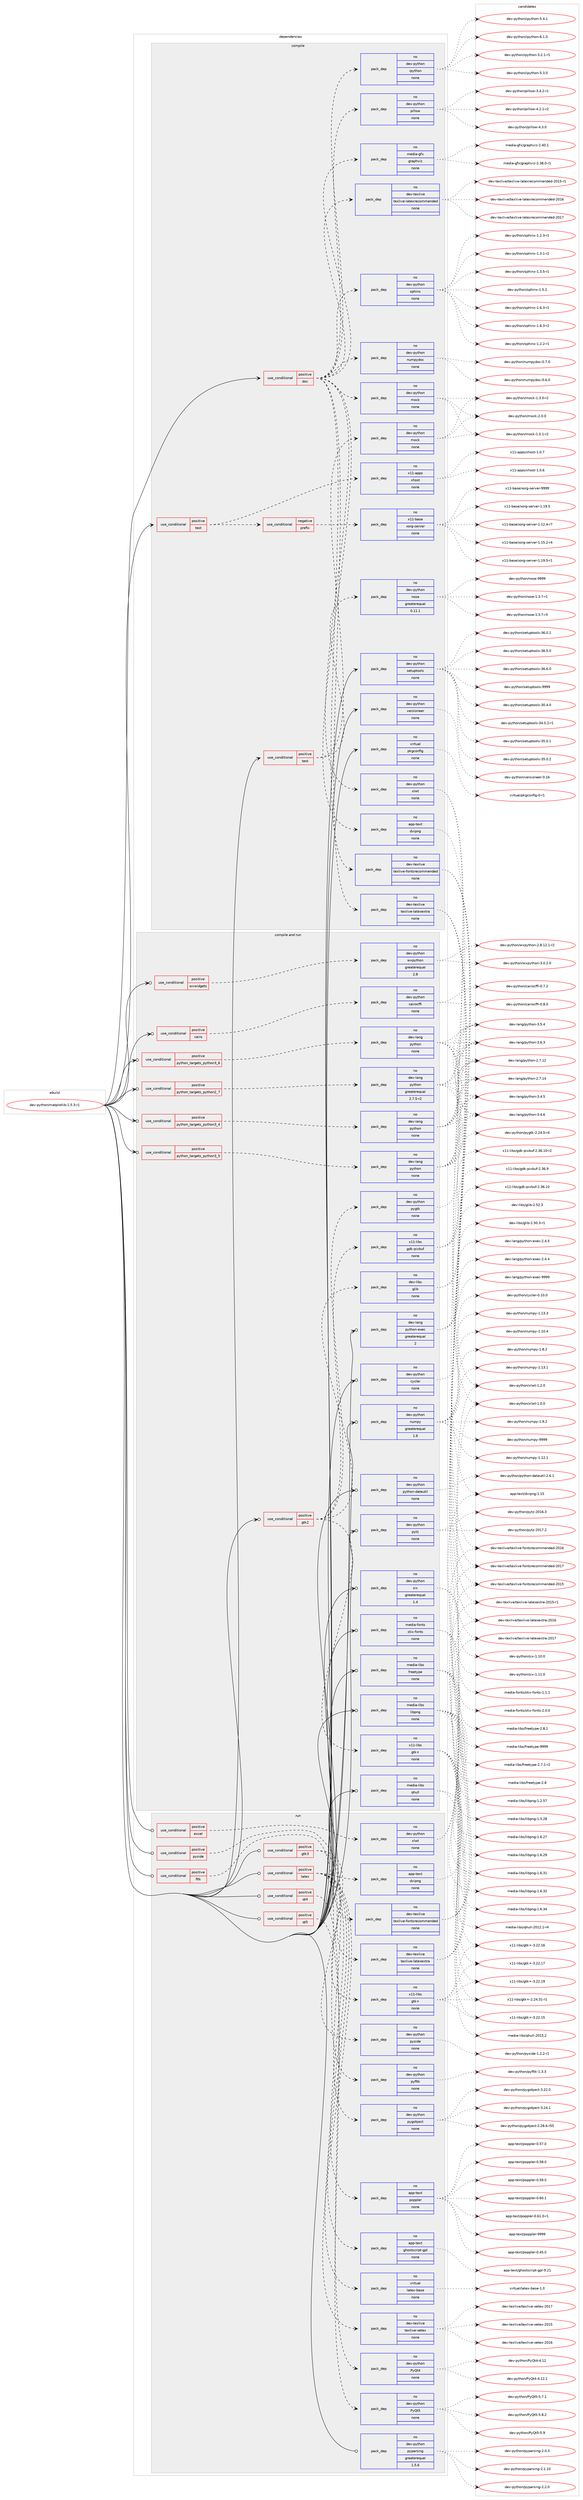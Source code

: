 digraph prolog {

# *************
# Graph options
# *************

newrank=true;
concentrate=true;
compound=true;
graph [rankdir=LR,fontname=Helvetica,fontsize=10,ranksep=1.5];#, ranksep=2.5, nodesep=0.2];
edge  [arrowhead=vee];
node  [fontname=Helvetica,fontsize=10];

# **********
# The ebuild
# **********

subgraph cluster_leftcol {
color=gray;
rank=same;
label=<<i>ebuild</i>>;
id [label="dev-python/matplotlib-1.5.3-r1", color=red, width=4, href="../dev-python/matplotlib-1.5.3-r1.svg"];
}

# ****************
# The dependencies
# ****************

subgraph cluster_midcol {
color=gray;
label=<<i>dependencies</i>>;
subgraph cluster_compile {
fillcolor="#eeeeee";
style=filled;
label=<<i>compile</i>>;
subgraph cond35289 {
dependency165494 [label=<<TABLE BORDER="0" CELLBORDER="1" CELLSPACING="0" CELLPADDING="4"><TR><TD ROWSPAN="3" CELLPADDING="10">use_conditional</TD></TR><TR><TD>positive</TD></TR><TR><TD>doc</TD></TR></TABLE>>, shape=none, color=red];
subgraph pack126351 {
dependency165495 [label=<<TABLE BORDER="0" CELLBORDER="1" CELLSPACING="0" CELLPADDING="4" WIDTH="220"><TR><TD ROWSPAN="6" CELLPADDING="30">pack_dep</TD></TR><TR><TD WIDTH="110">no</TD></TR><TR><TD>app-text</TD></TR><TR><TD>dvipng</TD></TR><TR><TD>none</TD></TR><TR><TD></TD></TR></TABLE>>, shape=none, color=blue];
}
dependency165494:e -> dependency165495:w [weight=20,style="dashed",arrowhead="vee"];
subgraph pack126352 {
dependency165496 [label=<<TABLE BORDER="0" CELLBORDER="1" CELLSPACING="0" CELLPADDING="4" WIDTH="220"><TR><TD ROWSPAN="6" CELLPADDING="30">pack_dep</TD></TR><TR><TD WIDTH="110">no</TD></TR><TR><TD>dev-python</TD></TR><TR><TD>pillow</TD></TR><TR><TD>none</TD></TR><TR><TD></TD></TR></TABLE>>, shape=none, color=blue];
}
dependency165494:e -> dependency165496:w [weight=20,style="dashed",arrowhead="vee"];
subgraph pack126353 {
dependency165497 [label=<<TABLE BORDER="0" CELLBORDER="1" CELLSPACING="0" CELLPADDING="4" WIDTH="220"><TR><TD ROWSPAN="6" CELLPADDING="30">pack_dep</TD></TR><TR><TD WIDTH="110">no</TD></TR><TR><TD>dev-python</TD></TR><TR><TD>ipython</TD></TR><TR><TD>none</TD></TR><TR><TD></TD></TR></TABLE>>, shape=none, color=blue];
}
dependency165494:e -> dependency165497:w [weight=20,style="dashed",arrowhead="vee"];
subgraph pack126354 {
dependency165498 [label=<<TABLE BORDER="0" CELLBORDER="1" CELLSPACING="0" CELLPADDING="4" WIDTH="220"><TR><TD ROWSPAN="6" CELLPADDING="30">pack_dep</TD></TR><TR><TD WIDTH="110">no</TD></TR><TR><TD>dev-python</TD></TR><TR><TD>mock</TD></TR><TR><TD>none</TD></TR><TR><TD></TD></TR></TABLE>>, shape=none, color=blue];
}
dependency165494:e -> dependency165498:w [weight=20,style="dashed",arrowhead="vee"];
subgraph pack126355 {
dependency165499 [label=<<TABLE BORDER="0" CELLBORDER="1" CELLSPACING="0" CELLPADDING="4" WIDTH="220"><TR><TD ROWSPAN="6" CELLPADDING="30">pack_dep</TD></TR><TR><TD WIDTH="110">no</TD></TR><TR><TD>dev-python</TD></TR><TR><TD>numpydoc</TD></TR><TR><TD>none</TD></TR><TR><TD></TD></TR></TABLE>>, shape=none, color=blue];
}
dependency165494:e -> dependency165499:w [weight=20,style="dashed",arrowhead="vee"];
subgraph pack126356 {
dependency165500 [label=<<TABLE BORDER="0" CELLBORDER="1" CELLSPACING="0" CELLPADDING="4" WIDTH="220"><TR><TD ROWSPAN="6" CELLPADDING="30">pack_dep</TD></TR><TR><TD WIDTH="110">no</TD></TR><TR><TD>dev-python</TD></TR><TR><TD>sphinx</TD></TR><TR><TD>none</TD></TR><TR><TD></TD></TR></TABLE>>, shape=none, color=blue];
}
dependency165494:e -> dependency165500:w [weight=20,style="dashed",arrowhead="vee"];
subgraph pack126357 {
dependency165501 [label=<<TABLE BORDER="0" CELLBORDER="1" CELLSPACING="0" CELLPADDING="4" WIDTH="220"><TR><TD ROWSPAN="6" CELLPADDING="30">pack_dep</TD></TR><TR><TD WIDTH="110">no</TD></TR><TR><TD>dev-python</TD></TR><TR><TD>xlwt</TD></TR><TR><TD>none</TD></TR><TR><TD></TD></TR></TABLE>>, shape=none, color=blue];
}
dependency165494:e -> dependency165501:w [weight=20,style="dashed",arrowhead="vee"];
subgraph pack126358 {
dependency165502 [label=<<TABLE BORDER="0" CELLBORDER="1" CELLSPACING="0" CELLPADDING="4" WIDTH="220"><TR><TD ROWSPAN="6" CELLPADDING="30">pack_dep</TD></TR><TR><TD WIDTH="110">no</TD></TR><TR><TD>dev-texlive</TD></TR><TR><TD>texlive-latexextra</TD></TR><TR><TD>none</TD></TR><TR><TD></TD></TR></TABLE>>, shape=none, color=blue];
}
dependency165494:e -> dependency165502:w [weight=20,style="dashed",arrowhead="vee"];
subgraph pack126359 {
dependency165503 [label=<<TABLE BORDER="0" CELLBORDER="1" CELLSPACING="0" CELLPADDING="4" WIDTH="220"><TR><TD ROWSPAN="6" CELLPADDING="30">pack_dep</TD></TR><TR><TD WIDTH="110">no</TD></TR><TR><TD>dev-texlive</TD></TR><TR><TD>texlive-fontsrecommended</TD></TR><TR><TD>none</TD></TR><TR><TD></TD></TR></TABLE>>, shape=none, color=blue];
}
dependency165494:e -> dependency165503:w [weight=20,style="dashed",arrowhead="vee"];
subgraph pack126360 {
dependency165504 [label=<<TABLE BORDER="0" CELLBORDER="1" CELLSPACING="0" CELLPADDING="4" WIDTH="220"><TR><TD ROWSPAN="6" CELLPADDING="30">pack_dep</TD></TR><TR><TD WIDTH="110">no</TD></TR><TR><TD>dev-texlive</TD></TR><TR><TD>texlive-latexrecommended</TD></TR><TR><TD>none</TD></TR><TR><TD></TD></TR></TABLE>>, shape=none, color=blue];
}
dependency165494:e -> dependency165504:w [weight=20,style="dashed",arrowhead="vee"];
subgraph pack126361 {
dependency165505 [label=<<TABLE BORDER="0" CELLBORDER="1" CELLSPACING="0" CELLPADDING="4" WIDTH="220"><TR><TD ROWSPAN="6" CELLPADDING="30">pack_dep</TD></TR><TR><TD WIDTH="110">no</TD></TR><TR><TD>media-gfx</TD></TR><TR><TD>graphviz</TD></TR><TR><TD>none</TD></TR><TR><TD></TD></TR></TABLE>>, shape=none, color=blue];
}
dependency165494:e -> dependency165505:w [weight=20,style="dashed",arrowhead="vee"];
}
id:e -> dependency165494:w [weight=20,style="solid",arrowhead="vee"];
subgraph cond35290 {
dependency165506 [label=<<TABLE BORDER="0" CELLBORDER="1" CELLSPACING="0" CELLPADDING="4"><TR><TD ROWSPAN="3" CELLPADDING="10">use_conditional</TD></TR><TR><TD>positive</TD></TR><TR><TD>test</TD></TR></TABLE>>, shape=none, color=red];
subgraph cond35291 {
dependency165507 [label=<<TABLE BORDER="0" CELLBORDER="1" CELLSPACING="0" CELLPADDING="4"><TR><TD ROWSPAN="3" CELLPADDING="10">use_conditional</TD></TR><TR><TD>negative</TD></TR><TR><TD>prefix</TD></TR></TABLE>>, shape=none, color=red];
subgraph pack126362 {
dependency165508 [label=<<TABLE BORDER="0" CELLBORDER="1" CELLSPACING="0" CELLPADDING="4" WIDTH="220"><TR><TD ROWSPAN="6" CELLPADDING="30">pack_dep</TD></TR><TR><TD WIDTH="110">no</TD></TR><TR><TD>x11-base</TD></TR><TR><TD>xorg-server</TD></TR><TR><TD>none</TD></TR><TR><TD></TD></TR></TABLE>>, shape=none, color=blue];
}
dependency165507:e -> dependency165508:w [weight=20,style="dashed",arrowhead="vee"];
}
dependency165506:e -> dependency165507:w [weight=20,style="dashed",arrowhead="vee"];
subgraph pack126363 {
dependency165509 [label=<<TABLE BORDER="0" CELLBORDER="1" CELLSPACING="0" CELLPADDING="4" WIDTH="220"><TR><TD ROWSPAN="6" CELLPADDING="30">pack_dep</TD></TR><TR><TD WIDTH="110">no</TD></TR><TR><TD>x11-apps</TD></TR><TR><TD>xhost</TD></TR><TR><TD>none</TD></TR><TR><TD></TD></TR></TABLE>>, shape=none, color=blue];
}
dependency165506:e -> dependency165509:w [weight=20,style="dashed",arrowhead="vee"];
}
id:e -> dependency165506:w [weight=20,style="solid",arrowhead="vee"];
subgraph cond35292 {
dependency165510 [label=<<TABLE BORDER="0" CELLBORDER="1" CELLSPACING="0" CELLPADDING="4"><TR><TD ROWSPAN="3" CELLPADDING="10">use_conditional</TD></TR><TR><TD>positive</TD></TR><TR><TD>test</TD></TR></TABLE>>, shape=none, color=red];
subgraph pack126364 {
dependency165511 [label=<<TABLE BORDER="0" CELLBORDER="1" CELLSPACING="0" CELLPADDING="4" WIDTH="220"><TR><TD ROWSPAN="6" CELLPADDING="30">pack_dep</TD></TR><TR><TD WIDTH="110">no</TD></TR><TR><TD>dev-python</TD></TR><TR><TD>mock</TD></TR><TR><TD>none</TD></TR><TR><TD></TD></TR></TABLE>>, shape=none, color=blue];
}
dependency165510:e -> dependency165511:w [weight=20,style="dashed",arrowhead="vee"];
subgraph pack126365 {
dependency165512 [label=<<TABLE BORDER="0" CELLBORDER="1" CELLSPACING="0" CELLPADDING="4" WIDTH="220"><TR><TD ROWSPAN="6" CELLPADDING="30">pack_dep</TD></TR><TR><TD WIDTH="110">no</TD></TR><TR><TD>dev-python</TD></TR><TR><TD>nose</TD></TR><TR><TD>greaterequal</TD></TR><TR><TD>0.11.1</TD></TR></TABLE>>, shape=none, color=blue];
}
dependency165510:e -> dependency165512:w [weight=20,style="dashed",arrowhead="vee"];
}
id:e -> dependency165510:w [weight=20,style="solid",arrowhead="vee"];
subgraph pack126366 {
dependency165513 [label=<<TABLE BORDER="0" CELLBORDER="1" CELLSPACING="0" CELLPADDING="4" WIDTH="220"><TR><TD ROWSPAN="6" CELLPADDING="30">pack_dep</TD></TR><TR><TD WIDTH="110">no</TD></TR><TR><TD>dev-python</TD></TR><TR><TD>setuptools</TD></TR><TR><TD>none</TD></TR><TR><TD></TD></TR></TABLE>>, shape=none, color=blue];
}
id:e -> dependency165513:w [weight=20,style="solid",arrowhead="vee"];
subgraph pack126367 {
dependency165514 [label=<<TABLE BORDER="0" CELLBORDER="1" CELLSPACING="0" CELLPADDING="4" WIDTH="220"><TR><TD ROWSPAN="6" CELLPADDING="30">pack_dep</TD></TR><TR><TD WIDTH="110">no</TD></TR><TR><TD>dev-python</TD></TR><TR><TD>versioneer</TD></TR><TR><TD>none</TD></TR><TR><TD></TD></TR></TABLE>>, shape=none, color=blue];
}
id:e -> dependency165514:w [weight=20,style="solid",arrowhead="vee"];
subgraph pack126368 {
dependency165515 [label=<<TABLE BORDER="0" CELLBORDER="1" CELLSPACING="0" CELLPADDING="4" WIDTH="220"><TR><TD ROWSPAN="6" CELLPADDING="30">pack_dep</TD></TR><TR><TD WIDTH="110">no</TD></TR><TR><TD>virtual</TD></TR><TR><TD>pkgconfig</TD></TR><TR><TD>none</TD></TR><TR><TD></TD></TR></TABLE>>, shape=none, color=blue];
}
id:e -> dependency165515:w [weight=20,style="solid",arrowhead="vee"];
}
subgraph cluster_compileandrun {
fillcolor="#eeeeee";
style=filled;
label=<<i>compile and run</i>>;
subgraph cond35293 {
dependency165516 [label=<<TABLE BORDER="0" CELLBORDER="1" CELLSPACING="0" CELLPADDING="4"><TR><TD ROWSPAN="3" CELLPADDING="10">use_conditional</TD></TR><TR><TD>positive</TD></TR><TR><TD>cairo</TD></TR></TABLE>>, shape=none, color=red];
subgraph pack126369 {
dependency165517 [label=<<TABLE BORDER="0" CELLBORDER="1" CELLSPACING="0" CELLPADDING="4" WIDTH="220"><TR><TD ROWSPAN="6" CELLPADDING="30">pack_dep</TD></TR><TR><TD WIDTH="110">no</TD></TR><TR><TD>dev-python</TD></TR><TR><TD>cairocffi</TD></TR><TR><TD>none</TD></TR><TR><TD></TD></TR></TABLE>>, shape=none, color=blue];
}
dependency165516:e -> dependency165517:w [weight=20,style="dashed",arrowhead="vee"];
}
id:e -> dependency165516:w [weight=20,style="solid",arrowhead="odotvee"];
subgraph cond35294 {
dependency165518 [label=<<TABLE BORDER="0" CELLBORDER="1" CELLSPACING="0" CELLPADDING="4"><TR><TD ROWSPAN="3" CELLPADDING="10">use_conditional</TD></TR><TR><TD>positive</TD></TR><TR><TD>gtk2</TD></TR></TABLE>>, shape=none, color=red];
subgraph pack126370 {
dependency165519 [label=<<TABLE BORDER="0" CELLBORDER="1" CELLSPACING="0" CELLPADDING="4" WIDTH="220"><TR><TD ROWSPAN="6" CELLPADDING="30">pack_dep</TD></TR><TR><TD WIDTH="110">no</TD></TR><TR><TD>dev-libs</TD></TR><TR><TD>glib</TD></TR><TR><TD>none</TD></TR><TR><TD></TD></TR></TABLE>>, shape=none, color=blue];
}
dependency165518:e -> dependency165519:w [weight=20,style="dashed",arrowhead="vee"];
subgraph pack126371 {
dependency165520 [label=<<TABLE BORDER="0" CELLBORDER="1" CELLSPACING="0" CELLPADDING="4" WIDTH="220"><TR><TD ROWSPAN="6" CELLPADDING="30">pack_dep</TD></TR><TR><TD WIDTH="110">no</TD></TR><TR><TD>x11-libs</TD></TR><TR><TD>gdk-pixbuf</TD></TR><TR><TD>none</TD></TR><TR><TD></TD></TR></TABLE>>, shape=none, color=blue];
}
dependency165518:e -> dependency165520:w [weight=20,style="dashed",arrowhead="vee"];
subgraph pack126372 {
dependency165521 [label=<<TABLE BORDER="0" CELLBORDER="1" CELLSPACING="0" CELLPADDING="4" WIDTH="220"><TR><TD ROWSPAN="6" CELLPADDING="30">pack_dep</TD></TR><TR><TD WIDTH="110">no</TD></TR><TR><TD>x11-libs</TD></TR><TR><TD>gtk+</TD></TR><TR><TD>none</TD></TR><TR><TD></TD></TR></TABLE>>, shape=none, color=blue];
}
dependency165518:e -> dependency165521:w [weight=20,style="dashed",arrowhead="vee"];
subgraph pack126373 {
dependency165522 [label=<<TABLE BORDER="0" CELLBORDER="1" CELLSPACING="0" CELLPADDING="4" WIDTH="220"><TR><TD ROWSPAN="6" CELLPADDING="30">pack_dep</TD></TR><TR><TD WIDTH="110">no</TD></TR><TR><TD>dev-python</TD></TR><TR><TD>pygtk</TD></TR><TR><TD>none</TD></TR><TR><TD></TD></TR></TABLE>>, shape=none, color=blue];
}
dependency165518:e -> dependency165522:w [weight=20,style="dashed",arrowhead="vee"];
}
id:e -> dependency165518:w [weight=20,style="solid",arrowhead="odotvee"];
subgraph cond35295 {
dependency165523 [label=<<TABLE BORDER="0" CELLBORDER="1" CELLSPACING="0" CELLPADDING="4"><TR><TD ROWSPAN="3" CELLPADDING="10">use_conditional</TD></TR><TR><TD>positive</TD></TR><TR><TD>python_targets_python2_7</TD></TR></TABLE>>, shape=none, color=red];
subgraph pack126374 {
dependency165524 [label=<<TABLE BORDER="0" CELLBORDER="1" CELLSPACING="0" CELLPADDING="4" WIDTH="220"><TR><TD ROWSPAN="6" CELLPADDING="30">pack_dep</TD></TR><TR><TD WIDTH="110">no</TD></TR><TR><TD>dev-lang</TD></TR><TR><TD>python</TD></TR><TR><TD>greaterequal</TD></TR><TR><TD>2.7.5-r2</TD></TR></TABLE>>, shape=none, color=blue];
}
dependency165523:e -> dependency165524:w [weight=20,style="dashed",arrowhead="vee"];
}
id:e -> dependency165523:w [weight=20,style="solid",arrowhead="odotvee"];
subgraph cond35296 {
dependency165525 [label=<<TABLE BORDER="0" CELLBORDER="1" CELLSPACING="0" CELLPADDING="4"><TR><TD ROWSPAN="3" CELLPADDING="10">use_conditional</TD></TR><TR><TD>positive</TD></TR><TR><TD>python_targets_python3_4</TD></TR></TABLE>>, shape=none, color=red];
subgraph pack126375 {
dependency165526 [label=<<TABLE BORDER="0" CELLBORDER="1" CELLSPACING="0" CELLPADDING="4" WIDTH="220"><TR><TD ROWSPAN="6" CELLPADDING="30">pack_dep</TD></TR><TR><TD WIDTH="110">no</TD></TR><TR><TD>dev-lang</TD></TR><TR><TD>python</TD></TR><TR><TD>none</TD></TR><TR><TD></TD></TR></TABLE>>, shape=none, color=blue];
}
dependency165525:e -> dependency165526:w [weight=20,style="dashed",arrowhead="vee"];
}
id:e -> dependency165525:w [weight=20,style="solid",arrowhead="odotvee"];
subgraph cond35297 {
dependency165527 [label=<<TABLE BORDER="0" CELLBORDER="1" CELLSPACING="0" CELLPADDING="4"><TR><TD ROWSPAN="3" CELLPADDING="10">use_conditional</TD></TR><TR><TD>positive</TD></TR><TR><TD>python_targets_python3_5</TD></TR></TABLE>>, shape=none, color=red];
subgraph pack126376 {
dependency165528 [label=<<TABLE BORDER="0" CELLBORDER="1" CELLSPACING="0" CELLPADDING="4" WIDTH="220"><TR><TD ROWSPAN="6" CELLPADDING="30">pack_dep</TD></TR><TR><TD WIDTH="110">no</TD></TR><TR><TD>dev-lang</TD></TR><TR><TD>python</TD></TR><TR><TD>none</TD></TR><TR><TD></TD></TR></TABLE>>, shape=none, color=blue];
}
dependency165527:e -> dependency165528:w [weight=20,style="dashed",arrowhead="vee"];
}
id:e -> dependency165527:w [weight=20,style="solid",arrowhead="odotvee"];
subgraph cond35298 {
dependency165529 [label=<<TABLE BORDER="0" CELLBORDER="1" CELLSPACING="0" CELLPADDING="4"><TR><TD ROWSPAN="3" CELLPADDING="10">use_conditional</TD></TR><TR><TD>positive</TD></TR><TR><TD>python_targets_python3_6</TD></TR></TABLE>>, shape=none, color=red];
subgraph pack126377 {
dependency165530 [label=<<TABLE BORDER="0" CELLBORDER="1" CELLSPACING="0" CELLPADDING="4" WIDTH="220"><TR><TD ROWSPAN="6" CELLPADDING="30">pack_dep</TD></TR><TR><TD WIDTH="110">no</TD></TR><TR><TD>dev-lang</TD></TR><TR><TD>python</TD></TR><TR><TD>none</TD></TR><TR><TD></TD></TR></TABLE>>, shape=none, color=blue];
}
dependency165529:e -> dependency165530:w [weight=20,style="dashed",arrowhead="vee"];
}
id:e -> dependency165529:w [weight=20,style="solid",arrowhead="odotvee"];
subgraph cond35299 {
dependency165531 [label=<<TABLE BORDER="0" CELLBORDER="1" CELLSPACING="0" CELLPADDING="4"><TR><TD ROWSPAN="3" CELLPADDING="10">use_conditional</TD></TR><TR><TD>positive</TD></TR><TR><TD>wxwidgets</TD></TR></TABLE>>, shape=none, color=red];
subgraph pack126378 {
dependency165532 [label=<<TABLE BORDER="0" CELLBORDER="1" CELLSPACING="0" CELLPADDING="4" WIDTH="220"><TR><TD ROWSPAN="6" CELLPADDING="30">pack_dep</TD></TR><TR><TD WIDTH="110">no</TD></TR><TR><TD>dev-python</TD></TR><TR><TD>wxpython</TD></TR><TR><TD>greaterequal</TD></TR><TR><TD>2.8</TD></TR></TABLE>>, shape=none, color=blue];
}
dependency165531:e -> dependency165532:w [weight=20,style="dashed",arrowhead="vee"];
}
id:e -> dependency165531:w [weight=20,style="solid",arrowhead="odotvee"];
subgraph pack126379 {
dependency165533 [label=<<TABLE BORDER="0" CELLBORDER="1" CELLSPACING="0" CELLPADDING="4" WIDTH="220"><TR><TD ROWSPAN="6" CELLPADDING="30">pack_dep</TD></TR><TR><TD WIDTH="110">no</TD></TR><TR><TD>dev-lang</TD></TR><TR><TD>python-exec</TD></TR><TR><TD>greaterequal</TD></TR><TR><TD>2</TD></TR></TABLE>>, shape=none, color=blue];
}
id:e -> dependency165533:w [weight=20,style="solid",arrowhead="odotvee"];
subgraph pack126380 {
dependency165534 [label=<<TABLE BORDER="0" CELLBORDER="1" CELLSPACING="0" CELLPADDING="4" WIDTH="220"><TR><TD ROWSPAN="6" CELLPADDING="30">pack_dep</TD></TR><TR><TD WIDTH="110">no</TD></TR><TR><TD>dev-python</TD></TR><TR><TD>cycler</TD></TR><TR><TD>none</TD></TR><TR><TD></TD></TR></TABLE>>, shape=none, color=blue];
}
id:e -> dependency165534:w [weight=20,style="solid",arrowhead="odotvee"];
subgraph pack126381 {
dependency165535 [label=<<TABLE BORDER="0" CELLBORDER="1" CELLSPACING="0" CELLPADDING="4" WIDTH="220"><TR><TD ROWSPAN="6" CELLPADDING="30">pack_dep</TD></TR><TR><TD WIDTH="110">no</TD></TR><TR><TD>dev-python</TD></TR><TR><TD>numpy</TD></TR><TR><TD>greaterequal</TD></TR><TR><TD>1.6</TD></TR></TABLE>>, shape=none, color=blue];
}
id:e -> dependency165535:w [weight=20,style="solid",arrowhead="odotvee"];
subgraph pack126382 {
dependency165536 [label=<<TABLE BORDER="0" CELLBORDER="1" CELLSPACING="0" CELLPADDING="4" WIDTH="220"><TR><TD ROWSPAN="6" CELLPADDING="30">pack_dep</TD></TR><TR><TD WIDTH="110">no</TD></TR><TR><TD>dev-python</TD></TR><TR><TD>python-dateutil</TD></TR><TR><TD>none</TD></TR><TR><TD></TD></TR></TABLE>>, shape=none, color=blue];
}
id:e -> dependency165536:w [weight=20,style="solid",arrowhead="odotvee"];
subgraph pack126383 {
dependency165537 [label=<<TABLE BORDER="0" CELLBORDER="1" CELLSPACING="0" CELLPADDING="4" WIDTH="220"><TR><TD ROWSPAN="6" CELLPADDING="30">pack_dep</TD></TR><TR><TD WIDTH="110">no</TD></TR><TR><TD>dev-python</TD></TR><TR><TD>pytz</TD></TR><TR><TD>none</TD></TR><TR><TD></TD></TR></TABLE>>, shape=none, color=blue];
}
id:e -> dependency165537:w [weight=20,style="solid",arrowhead="odotvee"];
subgraph pack126384 {
dependency165538 [label=<<TABLE BORDER="0" CELLBORDER="1" CELLSPACING="0" CELLPADDING="4" WIDTH="220"><TR><TD ROWSPAN="6" CELLPADDING="30">pack_dep</TD></TR><TR><TD WIDTH="110">no</TD></TR><TR><TD>dev-python</TD></TR><TR><TD>six</TD></TR><TR><TD>greaterequal</TD></TR><TR><TD>1.4</TD></TR></TABLE>>, shape=none, color=blue];
}
id:e -> dependency165538:w [weight=20,style="solid",arrowhead="odotvee"];
subgraph pack126385 {
dependency165539 [label=<<TABLE BORDER="0" CELLBORDER="1" CELLSPACING="0" CELLPADDING="4" WIDTH="220"><TR><TD ROWSPAN="6" CELLPADDING="30">pack_dep</TD></TR><TR><TD WIDTH="110">no</TD></TR><TR><TD>media-fonts</TD></TR><TR><TD>stix-fonts</TD></TR><TR><TD>none</TD></TR><TR><TD></TD></TR></TABLE>>, shape=none, color=blue];
}
id:e -> dependency165539:w [weight=20,style="solid",arrowhead="odotvee"];
subgraph pack126386 {
dependency165540 [label=<<TABLE BORDER="0" CELLBORDER="1" CELLSPACING="0" CELLPADDING="4" WIDTH="220"><TR><TD ROWSPAN="6" CELLPADDING="30">pack_dep</TD></TR><TR><TD WIDTH="110">no</TD></TR><TR><TD>media-libs</TD></TR><TR><TD>freetype</TD></TR><TR><TD>none</TD></TR><TR><TD></TD></TR></TABLE>>, shape=none, color=blue];
}
id:e -> dependency165540:w [weight=20,style="solid",arrowhead="odotvee"];
subgraph pack126387 {
dependency165541 [label=<<TABLE BORDER="0" CELLBORDER="1" CELLSPACING="0" CELLPADDING="4" WIDTH="220"><TR><TD ROWSPAN="6" CELLPADDING="30">pack_dep</TD></TR><TR><TD WIDTH="110">no</TD></TR><TR><TD>media-libs</TD></TR><TR><TD>libpng</TD></TR><TR><TD>none</TD></TR><TR><TD></TD></TR></TABLE>>, shape=none, color=blue];
}
id:e -> dependency165541:w [weight=20,style="solid",arrowhead="odotvee"];
subgraph pack126388 {
dependency165542 [label=<<TABLE BORDER="0" CELLBORDER="1" CELLSPACING="0" CELLPADDING="4" WIDTH="220"><TR><TD ROWSPAN="6" CELLPADDING="30">pack_dep</TD></TR><TR><TD WIDTH="110">no</TD></TR><TR><TD>media-libs</TD></TR><TR><TD>qhull</TD></TR><TR><TD>none</TD></TR><TR><TD></TD></TR></TABLE>>, shape=none, color=blue];
}
id:e -> dependency165542:w [weight=20,style="solid",arrowhead="odotvee"];
}
subgraph cluster_run {
fillcolor="#eeeeee";
style=filled;
label=<<i>run</i>>;
subgraph cond35300 {
dependency165543 [label=<<TABLE BORDER="0" CELLBORDER="1" CELLSPACING="0" CELLPADDING="4"><TR><TD ROWSPAN="3" CELLPADDING="10">use_conditional</TD></TR><TR><TD>positive</TD></TR><TR><TD>excel</TD></TR></TABLE>>, shape=none, color=red];
subgraph pack126389 {
dependency165544 [label=<<TABLE BORDER="0" CELLBORDER="1" CELLSPACING="0" CELLPADDING="4" WIDTH="220"><TR><TD ROWSPAN="6" CELLPADDING="30">pack_dep</TD></TR><TR><TD WIDTH="110">no</TD></TR><TR><TD>dev-python</TD></TR><TR><TD>xlwt</TD></TR><TR><TD>none</TD></TR><TR><TD></TD></TR></TABLE>>, shape=none, color=blue];
}
dependency165543:e -> dependency165544:w [weight=20,style="dashed",arrowhead="vee"];
}
id:e -> dependency165543:w [weight=20,style="solid",arrowhead="odot"];
subgraph cond35301 {
dependency165545 [label=<<TABLE BORDER="0" CELLBORDER="1" CELLSPACING="0" CELLPADDING="4"><TR><TD ROWSPAN="3" CELLPADDING="10">use_conditional</TD></TR><TR><TD>positive</TD></TR><TR><TD>fltk</TD></TR></TABLE>>, shape=none, color=red];
subgraph pack126390 {
dependency165546 [label=<<TABLE BORDER="0" CELLBORDER="1" CELLSPACING="0" CELLPADDING="4" WIDTH="220"><TR><TD ROWSPAN="6" CELLPADDING="30">pack_dep</TD></TR><TR><TD WIDTH="110">no</TD></TR><TR><TD>dev-python</TD></TR><TR><TD>pyfltk</TD></TR><TR><TD>none</TD></TR><TR><TD></TD></TR></TABLE>>, shape=none, color=blue];
}
dependency165545:e -> dependency165546:w [weight=20,style="dashed",arrowhead="vee"];
}
id:e -> dependency165545:w [weight=20,style="solid",arrowhead="odot"];
subgraph cond35302 {
dependency165547 [label=<<TABLE BORDER="0" CELLBORDER="1" CELLSPACING="0" CELLPADDING="4"><TR><TD ROWSPAN="3" CELLPADDING="10">use_conditional</TD></TR><TR><TD>positive</TD></TR><TR><TD>gtk3</TD></TR></TABLE>>, shape=none, color=red];
subgraph pack126391 {
dependency165548 [label=<<TABLE BORDER="0" CELLBORDER="1" CELLSPACING="0" CELLPADDING="4" WIDTH="220"><TR><TD ROWSPAN="6" CELLPADDING="30">pack_dep</TD></TR><TR><TD WIDTH="110">no</TD></TR><TR><TD>dev-python</TD></TR><TR><TD>pygobject</TD></TR><TR><TD>none</TD></TR><TR><TD></TD></TR></TABLE>>, shape=none, color=blue];
}
dependency165547:e -> dependency165548:w [weight=20,style="dashed",arrowhead="vee"];
subgraph pack126392 {
dependency165549 [label=<<TABLE BORDER="0" CELLBORDER="1" CELLSPACING="0" CELLPADDING="4" WIDTH="220"><TR><TD ROWSPAN="6" CELLPADDING="30">pack_dep</TD></TR><TR><TD WIDTH="110">no</TD></TR><TR><TD>x11-libs</TD></TR><TR><TD>gtk+</TD></TR><TR><TD>none</TD></TR><TR><TD></TD></TR></TABLE>>, shape=none, color=blue];
}
dependency165547:e -> dependency165549:w [weight=20,style="dashed",arrowhead="vee"];
}
id:e -> dependency165547:w [weight=20,style="solid",arrowhead="odot"];
subgraph cond35303 {
dependency165550 [label=<<TABLE BORDER="0" CELLBORDER="1" CELLSPACING="0" CELLPADDING="4"><TR><TD ROWSPAN="3" CELLPADDING="10">use_conditional</TD></TR><TR><TD>positive</TD></TR><TR><TD>latex</TD></TR></TABLE>>, shape=none, color=red];
subgraph pack126393 {
dependency165551 [label=<<TABLE BORDER="0" CELLBORDER="1" CELLSPACING="0" CELLPADDING="4" WIDTH="220"><TR><TD ROWSPAN="6" CELLPADDING="30">pack_dep</TD></TR><TR><TD WIDTH="110">no</TD></TR><TR><TD>virtual</TD></TR><TR><TD>latex-base</TD></TR><TR><TD>none</TD></TR><TR><TD></TD></TR></TABLE>>, shape=none, color=blue];
}
dependency165550:e -> dependency165551:w [weight=20,style="dashed",arrowhead="vee"];
subgraph pack126394 {
dependency165552 [label=<<TABLE BORDER="0" CELLBORDER="1" CELLSPACING="0" CELLPADDING="4" WIDTH="220"><TR><TD ROWSPAN="6" CELLPADDING="30">pack_dep</TD></TR><TR><TD WIDTH="110">no</TD></TR><TR><TD>app-text</TD></TR><TR><TD>ghostscript-gpl</TD></TR><TR><TD>none</TD></TR><TR><TD></TD></TR></TABLE>>, shape=none, color=blue];
}
dependency165550:e -> dependency165552:w [weight=20,style="dashed",arrowhead="vee"];
subgraph pack126395 {
dependency165553 [label=<<TABLE BORDER="0" CELLBORDER="1" CELLSPACING="0" CELLPADDING="4" WIDTH="220"><TR><TD ROWSPAN="6" CELLPADDING="30">pack_dep</TD></TR><TR><TD WIDTH="110">no</TD></TR><TR><TD>app-text</TD></TR><TR><TD>dvipng</TD></TR><TR><TD>none</TD></TR><TR><TD></TD></TR></TABLE>>, shape=none, color=blue];
}
dependency165550:e -> dependency165553:w [weight=20,style="dashed",arrowhead="vee"];
subgraph pack126396 {
dependency165554 [label=<<TABLE BORDER="0" CELLBORDER="1" CELLSPACING="0" CELLPADDING="4" WIDTH="220"><TR><TD ROWSPAN="6" CELLPADDING="30">pack_dep</TD></TR><TR><TD WIDTH="110">no</TD></TR><TR><TD>app-text</TD></TR><TR><TD>poppler</TD></TR><TR><TD>none</TD></TR><TR><TD></TD></TR></TABLE>>, shape=none, color=blue];
}
dependency165550:e -> dependency165554:w [weight=20,style="dashed",arrowhead="vee"];
subgraph pack126397 {
dependency165555 [label=<<TABLE BORDER="0" CELLBORDER="1" CELLSPACING="0" CELLPADDING="4" WIDTH="220"><TR><TD ROWSPAN="6" CELLPADDING="30">pack_dep</TD></TR><TR><TD WIDTH="110">no</TD></TR><TR><TD>dev-texlive</TD></TR><TR><TD>texlive-fontsrecommended</TD></TR><TR><TD>none</TD></TR><TR><TD></TD></TR></TABLE>>, shape=none, color=blue];
}
dependency165550:e -> dependency165555:w [weight=20,style="dashed",arrowhead="vee"];
subgraph pack126398 {
dependency165556 [label=<<TABLE BORDER="0" CELLBORDER="1" CELLSPACING="0" CELLPADDING="4" WIDTH="220"><TR><TD ROWSPAN="6" CELLPADDING="30">pack_dep</TD></TR><TR><TD WIDTH="110">no</TD></TR><TR><TD>dev-texlive</TD></TR><TR><TD>texlive-latexextra</TD></TR><TR><TD>none</TD></TR><TR><TD></TD></TR></TABLE>>, shape=none, color=blue];
}
dependency165550:e -> dependency165556:w [weight=20,style="dashed",arrowhead="vee"];
subgraph pack126399 {
dependency165557 [label=<<TABLE BORDER="0" CELLBORDER="1" CELLSPACING="0" CELLPADDING="4" WIDTH="220"><TR><TD ROWSPAN="6" CELLPADDING="30">pack_dep</TD></TR><TR><TD WIDTH="110">no</TD></TR><TR><TD>dev-texlive</TD></TR><TR><TD>texlive-xetex</TD></TR><TR><TD>none</TD></TR><TR><TD></TD></TR></TABLE>>, shape=none, color=blue];
}
dependency165550:e -> dependency165557:w [weight=20,style="dashed",arrowhead="vee"];
}
id:e -> dependency165550:w [weight=20,style="solid",arrowhead="odot"];
subgraph cond35304 {
dependency165558 [label=<<TABLE BORDER="0" CELLBORDER="1" CELLSPACING="0" CELLPADDING="4"><TR><TD ROWSPAN="3" CELLPADDING="10">use_conditional</TD></TR><TR><TD>positive</TD></TR><TR><TD>pyside</TD></TR></TABLE>>, shape=none, color=red];
subgraph pack126400 {
dependency165559 [label=<<TABLE BORDER="0" CELLBORDER="1" CELLSPACING="0" CELLPADDING="4" WIDTH="220"><TR><TD ROWSPAN="6" CELLPADDING="30">pack_dep</TD></TR><TR><TD WIDTH="110">no</TD></TR><TR><TD>dev-python</TD></TR><TR><TD>pyside</TD></TR><TR><TD>none</TD></TR><TR><TD></TD></TR></TABLE>>, shape=none, color=blue];
}
dependency165558:e -> dependency165559:w [weight=20,style="dashed",arrowhead="vee"];
}
id:e -> dependency165558:w [weight=20,style="solid",arrowhead="odot"];
subgraph cond35305 {
dependency165560 [label=<<TABLE BORDER="0" CELLBORDER="1" CELLSPACING="0" CELLPADDING="4"><TR><TD ROWSPAN="3" CELLPADDING="10">use_conditional</TD></TR><TR><TD>positive</TD></TR><TR><TD>qt4</TD></TR></TABLE>>, shape=none, color=red];
subgraph pack126401 {
dependency165561 [label=<<TABLE BORDER="0" CELLBORDER="1" CELLSPACING="0" CELLPADDING="4" WIDTH="220"><TR><TD ROWSPAN="6" CELLPADDING="30">pack_dep</TD></TR><TR><TD WIDTH="110">no</TD></TR><TR><TD>dev-python</TD></TR><TR><TD>PyQt4</TD></TR><TR><TD>none</TD></TR><TR><TD></TD></TR></TABLE>>, shape=none, color=blue];
}
dependency165560:e -> dependency165561:w [weight=20,style="dashed",arrowhead="vee"];
}
id:e -> dependency165560:w [weight=20,style="solid",arrowhead="odot"];
subgraph cond35306 {
dependency165562 [label=<<TABLE BORDER="0" CELLBORDER="1" CELLSPACING="0" CELLPADDING="4"><TR><TD ROWSPAN="3" CELLPADDING="10">use_conditional</TD></TR><TR><TD>positive</TD></TR><TR><TD>qt5</TD></TR></TABLE>>, shape=none, color=red];
subgraph pack126402 {
dependency165563 [label=<<TABLE BORDER="0" CELLBORDER="1" CELLSPACING="0" CELLPADDING="4" WIDTH="220"><TR><TD ROWSPAN="6" CELLPADDING="30">pack_dep</TD></TR><TR><TD WIDTH="110">no</TD></TR><TR><TD>dev-python</TD></TR><TR><TD>PyQt5</TD></TR><TR><TD>none</TD></TR><TR><TD></TD></TR></TABLE>>, shape=none, color=blue];
}
dependency165562:e -> dependency165563:w [weight=20,style="dashed",arrowhead="vee"];
}
id:e -> dependency165562:w [weight=20,style="solid",arrowhead="odot"];
subgraph pack126403 {
dependency165564 [label=<<TABLE BORDER="0" CELLBORDER="1" CELLSPACING="0" CELLPADDING="4" WIDTH="220"><TR><TD ROWSPAN="6" CELLPADDING="30">pack_dep</TD></TR><TR><TD WIDTH="110">no</TD></TR><TR><TD>dev-python</TD></TR><TR><TD>pyparsing</TD></TR><TR><TD>greaterequal</TD></TR><TR><TD>1.5.6</TD></TR></TABLE>>, shape=none, color=blue];
}
id:e -> dependency165564:w [weight=20,style="solid",arrowhead="odot"];
}
}

# **************
# The candidates
# **************

subgraph cluster_choices {
rank=same;
color=gray;
label=<<i>candidates</i>>;

subgraph choice126351 {
color=black;
nodesep=1;
choice9711211245116101120116471001181051121101034549464953 [label="app-text/dvipng-1.15", color=red, width=4,href="../app-text/dvipng-1.15.svg"];
dependency165495:e -> choice9711211245116101120116471001181051121101034549464953:w [style=dotted,weight="100"];
}
subgraph choice126352 {
color=black;
nodesep=1;
choice10010111845112121116104111110471121051081081111194551465246504511449 [label="dev-python/pillow-3.4.2-r1", color=red, width=4,href="../dev-python/pillow-3.4.2-r1.svg"];
choice10010111845112121116104111110471121051081081111194552465046494511450 [label="dev-python/pillow-4.2.1-r2", color=red, width=4,href="../dev-python/pillow-4.2.1-r2.svg"];
choice1001011184511212111610411111047112105108108111119455246514648 [label="dev-python/pillow-4.3.0", color=red, width=4,href="../dev-python/pillow-4.3.0.svg"];
dependency165496:e -> choice10010111845112121116104111110471121051081081111194551465246504511449:w [style=dotted,weight="100"];
dependency165496:e -> choice10010111845112121116104111110471121051081081111194552465046494511450:w [style=dotted,weight="100"];
dependency165496:e -> choice1001011184511212111610411111047112105108108111119455246514648:w [style=dotted,weight="100"];
}
subgraph choice126353 {
color=black;
nodesep=1;
choice10010111845112121116104111110471051121211161041111104551465046494511449 [label="dev-python/ipython-3.2.1-r1", color=red, width=4,href="../dev-python/ipython-3.2.1-r1.svg"];
choice1001011184511212111610411111047105112121116104111110455346514648 [label="dev-python/ipython-5.3.0", color=red, width=4,href="../dev-python/ipython-5.3.0.svg"];
choice1001011184511212111610411111047105112121116104111110455346524649 [label="dev-python/ipython-5.4.1", color=red, width=4,href="../dev-python/ipython-5.4.1.svg"];
choice1001011184511212111610411111047105112121116104111110455446494648 [label="dev-python/ipython-6.1.0", color=red, width=4,href="../dev-python/ipython-6.1.0.svg"];
dependency165497:e -> choice10010111845112121116104111110471051121211161041111104551465046494511449:w [style=dotted,weight="100"];
dependency165497:e -> choice1001011184511212111610411111047105112121116104111110455346514648:w [style=dotted,weight="100"];
dependency165497:e -> choice1001011184511212111610411111047105112121116104111110455346524649:w [style=dotted,weight="100"];
dependency165497:e -> choice1001011184511212111610411111047105112121116104111110455446494648:w [style=dotted,weight="100"];
}
subgraph choice126354 {
color=black;
nodesep=1;
choice1001011184511212111610411111047109111991074549464846494511450 [label="dev-python/mock-1.0.1-r2", color=red, width=4,href="../dev-python/mock-1.0.1-r2.svg"];
choice1001011184511212111610411111047109111991074549465146484511450 [label="dev-python/mock-1.3.0-r2", color=red, width=4,href="../dev-python/mock-1.3.0-r2.svg"];
choice100101118451121211161041111104710911199107455046484648 [label="dev-python/mock-2.0.0", color=red, width=4,href="../dev-python/mock-2.0.0.svg"];
dependency165498:e -> choice1001011184511212111610411111047109111991074549464846494511450:w [style=dotted,weight="100"];
dependency165498:e -> choice1001011184511212111610411111047109111991074549465146484511450:w [style=dotted,weight="100"];
dependency165498:e -> choice100101118451121211161041111104710911199107455046484648:w [style=dotted,weight="100"];
}
subgraph choice126355 {
color=black;
nodesep=1;
choice100101118451121211161041111104711011710911212110011199454846544648 [label="dev-python/numpydoc-0.6.0", color=red, width=4,href="../dev-python/numpydoc-0.6.0.svg"];
choice100101118451121211161041111104711011710911212110011199454846554648 [label="dev-python/numpydoc-0.7.0", color=red, width=4,href="../dev-python/numpydoc-0.7.0.svg"];
dependency165499:e -> choice100101118451121211161041111104711011710911212110011199454846544648:w [style=dotted,weight="100"];
dependency165499:e -> choice100101118451121211161041111104711011710911212110011199454846554648:w [style=dotted,weight="100"];
}
subgraph choice126356 {
color=black;
nodesep=1;
choice10010111845112121116104111110471151121041051101204549465046504511449 [label="dev-python/sphinx-1.2.2-r1", color=red, width=4,href="../dev-python/sphinx-1.2.2-r1.svg"];
choice10010111845112121116104111110471151121041051101204549465046514511449 [label="dev-python/sphinx-1.2.3-r1", color=red, width=4,href="../dev-python/sphinx-1.2.3-r1.svg"];
choice10010111845112121116104111110471151121041051101204549465146494511450 [label="dev-python/sphinx-1.3.1-r2", color=red, width=4,href="../dev-python/sphinx-1.3.1-r2.svg"];
choice10010111845112121116104111110471151121041051101204549465146534511449 [label="dev-python/sphinx-1.3.5-r1", color=red, width=4,href="../dev-python/sphinx-1.3.5-r1.svg"];
choice1001011184511212111610411111047115112104105110120454946534650 [label="dev-python/sphinx-1.5.2", color=red, width=4,href="../dev-python/sphinx-1.5.2.svg"];
choice10010111845112121116104111110471151121041051101204549465446514511449 [label="dev-python/sphinx-1.6.3-r1", color=red, width=4,href="../dev-python/sphinx-1.6.3-r1.svg"];
choice10010111845112121116104111110471151121041051101204549465446514511450 [label="dev-python/sphinx-1.6.3-r2", color=red, width=4,href="../dev-python/sphinx-1.6.3-r2.svg"];
dependency165500:e -> choice10010111845112121116104111110471151121041051101204549465046504511449:w [style=dotted,weight="100"];
dependency165500:e -> choice10010111845112121116104111110471151121041051101204549465046514511449:w [style=dotted,weight="100"];
dependency165500:e -> choice10010111845112121116104111110471151121041051101204549465146494511450:w [style=dotted,weight="100"];
dependency165500:e -> choice10010111845112121116104111110471151121041051101204549465146534511449:w [style=dotted,weight="100"];
dependency165500:e -> choice1001011184511212111610411111047115112104105110120454946534650:w [style=dotted,weight="100"];
dependency165500:e -> choice10010111845112121116104111110471151121041051101204549465446514511449:w [style=dotted,weight="100"];
dependency165500:e -> choice10010111845112121116104111110471151121041051101204549465446514511450:w [style=dotted,weight="100"];
}
subgraph choice126357 {
color=black;
nodesep=1;
choice1001011184511212111610411111047120108119116454946484648 [label="dev-python/xlwt-1.0.0", color=red, width=4,href="../dev-python/xlwt-1.0.0.svg"];
choice1001011184511212111610411111047120108119116454946504648 [label="dev-python/xlwt-1.2.0", color=red, width=4,href="../dev-python/xlwt-1.2.0.svg"];
dependency165501:e -> choice1001011184511212111610411111047120108119116454946484648:w [style=dotted,weight="100"];
dependency165501:e -> choice1001011184511212111610411111047120108119116454946504648:w [style=dotted,weight="100"];
}
subgraph choice126358 {
color=black;
nodesep=1;
choice100101118451161011201081051181014711610112010810511810145108971161011201011201161149745504849534511449 [label="dev-texlive/texlive-latexextra-2015-r1", color=red, width=4,href="../dev-texlive/texlive-latexextra-2015-r1.svg"];
choice10010111845116101120108105118101471161011201081051181014510897116101120101120116114974550484954 [label="dev-texlive/texlive-latexextra-2016", color=red, width=4,href="../dev-texlive/texlive-latexextra-2016.svg"];
choice10010111845116101120108105118101471161011201081051181014510897116101120101120116114974550484955 [label="dev-texlive/texlive-latexextra-2017", color=red, width=4,href="../dev-texlive/texlive-latexextra-2017.svg"];
dependency165502:e -> choice100101118451161011201081051181014711610112010810511810145108971161011201011201161149745504849534511449:w [style=dotted,weight="100"];
dependency165502:e -> choice10010111845116101120108105118101471161011201081051181014510897116101120101120116114974550484954:w [style=dotted,weight="100"];
dependency165502:e -> choice10010111845116101120108105118101471161011201081051181014510897116101120101120116114974550484955:w [style=dotted,weight="100"];
}
subgraph choice126359 {
color=black;
nodesep=1;
choice100101118451161011201081051181014711610112010810511810145102111110116115114101991111091091011101001011004550484953 [label="dev-texlive/texlive-fontsrecommended-2015", color=red, width=4,href="../dev-texlive/texlive-fontsrecommended-2015.svg"];
choice100101118451161011201081051181014711610112010810511810145102111110116115114101991111091091011101001011004550484954 [label="dev-texlive/texlive-fontsrecommended-2016", color=red, width=4,href="../dev-texlive/texlive-fontsrecommended-2016.svg"];
choice100101118451161011201081051181014711610112010810511810145102111110116115114101991111091091011101001011004550484955 [label="dev-texlive/texlive-fontsrecommended-2017", color=red, width=4,href="../dev-texlive/texlive-fontsrecommended-2017.svg"];
dependency165503:e -> choice100101118451161011201081051181014711610112010810511810145102111110116115114101991111091091011101001011004550484953:w [style=dotted,weight="100"];
dependency165503:e -> choice100101118451161011201081051181014711610112010810511810145102111110116115114101991111091091011101001011004550484954:w [style=dotted,weight="100"];
dependency165503:e -> choice100101118451161011201081051181014711610112010810511810145102111110116115114101991111091091011101001011004550484955:w [style=dotted,weight="100"];
}
subgraph choice126360 {
color=black;
nodesep=1;
choice100101118451161011201081051181014711610112010810511810145108971161011201141019911110910910111010010110045504849534511449 [label="dev-texlive/texlive-latexrecommended-2015-r1", color=red, width=4,href="../dev-texlive/texlive-latexrecommended-2015-r1.svg"];
choice10010111845116101120108105118101471161011201081051181014510897116101120114101991111091091011101001011004550484954 [label="dev-texlive/texlive-latexrecommended-2016", color=red, width=4,href="../dev-texlive/texlive-latexrecommended-2016.svg"];
choice10010111845116101120108105118101471161011201081051181014510897116101120114101991111091091011101001011004550484955 [label="dev-texlive/texlive-latexrecommended-2017", color=red, width=4,href="../dev-texlive/texlive-latexrecommended-2017.svg"];
dependency165504:e -> choice100101118451161011201081051181014711610112010810511810145108971161011201141019911110910910111010010110045504849534511449:w [style=dotted,weight="100"];
dependency165504:e -> choice10010111845116101120108105118101471161011201081051181014510897116101120114101991111091091011101001011004550484954:w [style=dotted,weight="100"];
dependency165504:e -> choice10010111845116101120108105118101471161011201081051181014510897116101120114101991111091091011101001011004550484955:w [style=dotted,weight="100"];
}
subgraph choice126361 {
color=black;
nodesep=1;
choice10910110010597451031021204710311497112104118105122455046515646484511449 [label="media-gfx/graphviz-2.38.0-r1", color=red, width=4,href="../media-gfx/graphviz-2.38.0-r1.svg"];
choice1091011001059745103102120471031149711210411810512245504652484649 [label="media-gfx/graphviz-2.40.1", color=red, width=4,href="../media-gfx/graphviz-2.40.1.svg"];
dependency165505:e -> choice10910110010597451031021204710311497112104118105122455046515646484511449:w [style=dotted,weight="100"];
dependency165505:e -> choice1091011001059745103102120471031149711210411810512245504652484649:w [style=dotted,weight="100"];
}
subgraph choice126362 {
color=black;
nodesep=1;
choice12049494598971151014712011111410345115101114118101114454946495046524511455 [label="x11-base/xorg-server-1.12.4-r7", color=red, width=4,href="../x11-base/xorg-server-1.12.4-r7.svg"];
choice12049494598971151014712011111410345115101114118101114454946495346504511452 [label="x11-base/xorg-server-1.15.2-r4", color=red, width=4,href="../x11-base/xorg-server-1.15.2-r4.svg"];
choice1204949459897115101471201111141034511510111411810111445494649574653 [label="x11-base/xorg-server-1.19.5", color=red, width=4,href="../x11-base/xorg-server-1.19.5.svg"];
choice12049494598971151014712011111410345115101114118101114454946495746534511449 [label="x11-base/xorg-server-1.19.5-r1", color=red, width=4,href="../x11-base/xorg-server-1.19.5-r1.svg"];
choice120494945989711510147120111114103451151011141181011144557575757 [label="x11-base/xorg-server-9999", color=red, width=4,href="../x11-base/xorg-server-9999.svg"];
dependency165508:e -> choice12049494598971151014712011111410345115101114118101114454946495046524511455:w [style=dotted,weight="100"];
dependency165508:e -> choice12049494598971151014712011111410345115101114118101114454946495346504511452:w [style=dotted,weight="100"];
dependency165508:e -> choice1204949459897115101471201111141034511510111411810111445494649574653:w [style=dotted,weight="100"];
dependency165508:e -> choice12049494598971151014712011111410345115101114118101114454946495746534511449:w [style=dotted,weight="100"];
dependency165508:e -> choice120494945989711510147120111114103451151011141181011144557575757:w [style=dotted,weight="100"];
}
subgraph choice126363 {
color=black;
nodesep=1;
choice1204949459711211211547120104111115116454946484654 [label="x11-apps/xhost-1.0.6", color=red, width=4,href="../x11-apps/xhost-1.0.6.svg"];
choice1204949459711211211547120104111115116454946484655 [label="x11-apps/xhost-1.0.7", color=red, width=4,href="../x11-apps/xhost-1.0.7.svg"];
dependency165509:e -> choice1204949459711211211547120104111115116454946484654:w [style=dotted,weight="100"];
dependency165509:e -> choice1204949459711211211547120104111115116454946484655:w [style=dotted,weight="100"];
}
subgraph choice126364 {
color=black;
nodesep=1;
choice1001011184511212111610411111047109111991074549464846494511450 [label="dev-python/mock-1.0.1-r2", color=red, width=4,href="../dev-python/mock-1.0.1-r2.svg"];
choice1001011184511212111610411111047109111991074549465146484511450 [label="dev-python/mock-1.3.0-r2", color=red, width=4,href="../dev-python/mock-1.3.0-r2.svg"];
choice100101118451121211161041111104710911199107455046484648 [label="dev-python/mock-2.0.0", color=red, width=4,href="../dev-python/mock-2.0.0.svg"];
dependency165511:e -> choice1001011184511212111610411111047109111991074549464846494511450:w [style=dotted,weight="100"];
dependency165511:e -> choice1001011184511212111610411111047109111991074549465146484511450:w [style=dotted,weight="100"];
dependency165511:e -> choice100101118451121211161041111104710911199107455046484648:w [style=dotted,weight="100"];
}
subgraph choice126365 {
color=black;
nodesep=1;
choice10010111845112121116104111110471101111151014549465146554511449 [label="dev-python/nose-1.3.7-r1", color=red, width=4,href="../dev-python/nose-1.3.7-r1.svg"];
choice10010111845112121116104111110471101111151014549465146554511451 [label="dev-python/nose-1.3.7-r3", color=red, width=4,href="../dev-python/nose-1.3.7-r3.svg"];
choice10010111845112121116104111110471101111151014557575757 [label="dev-python/nose-9999", color=red, width=4,href="../dev-python/nose-9999.svg"];
dependency165512:e -> choice10010111845112121116104111110471101111151014549465146554511449:w [style=dotted,weight="100"];
dependency165512:e -> choice10010111845112121116104111110471101111151014549465146554511451:w [style=dotted,weight="100"];
dependency165512:e -> choice10010111845112121116104111110471101111151014557575757:w [style=dotted,weight="100"];
}
subgraph choice126366 {
color=black;
nodesep=1;
choice100101118451121211161041111104711510111611711211611111110811545514846524648 [label="dev-python/setuptools-30.4.0", color=red, width=4,href="../dev-python/setuptools-30.4.0.svg"];
choice1001011184511212111610411111047115101116117112116111111108115455152464846504511449 [label="dev-python/setuptools-34.0.2-r1", color=red, width=4,href="../dev-python/setuptools-34.0.2-r1.svg"];
choice100101118451121211161041111104711510111611711211611111110811545515346484649 [label="dev-python/setuptools-35.0.1", color=red, width=4,href="../dev-python/setuptools-35.0.1.svg"];
choice100101118451121211161041111104711510111611711211611111110811545515346484650 [label="dev-python/setuptools-35.0.2", color=red, width=4,href="../dev-python/setuptools-35.0.2.svg"];
choice100101118451121211161041111104711510111611711211611111110811545515446484649 [label="dev-python/setuptools-36.0.1", color=red, width=4,href="../dev-python/setuptools-36.0.1.svg"];
choice100101118451121211161041111104711510111611711211611111110811545515446534648 [label="dev-python/setuptools-36.5.0", color=red, width=4,href="../dev-python/setuptools-36.5.0.svg"];
choice100101118451121211161041111104711510111611711211611111110811545515446544648 [label="dev-python/setuptools-36.6.0", color=red, width=4,href="../dev-python/setuptools-36.6.0.svg"];
choice10010111845112121116104111110471151011161171121161111111081154557575757 [label="dev-python/setuptools-9999", color=red, width=4,href="../dev-python/setuptools-9999.svg"];
dependency165513:e -> choice100101118451121211161041111104711510111611711211611111110811545514846524648:w [style=dotted,weight="100"];
dependency165513:e -> choice1001011184511212111610411111047115101116117112116111111108115455152464846504511449:w [style=dotted,weight="100"];
dependency165513:e -> choice100101118451121211161041111104711510111611711211611111110811545515346484649:w [style=dotted,weight="100"];
dependency165513:e -> choice100101118451121211161041111104711510111611711211611111110811545515346484650:w [style=dotted,weight="100"];
dependency165513:e -> choice100101118451121211161041111104711510111611711211611111110811545515446484649:w [style=dotted,weight="100"];
dependency165513:e -> choice100101118451121211161041111104711510111611711211611111110811545515446534648:w [style=dotted,weight="100"];
dependency165513:e -> choice100101118451121211161041111104711510111611711211611111110811545515446544648:w [style=dotted,weight="100"];
dependency165513:e -> choice10010111845112121116104111110471151011161171121161111111081154557575757:w [style=dotted,weight="100"];
}
subgraph choice126367 {
color=black;
nodesep=1;
choice10010111845112121116104111110471181011141151051111101011011144548464954 [label="dev-python/versioneer-0.16", color=red, width=4,href="../dev-python/versioneer-0.16.svg"];
dependency165514:e -> choice10010111845112121116104111110471181011141151051111101011011144548464954:w [style=dotted,weight="100"];
}
subgraph choice126368 {
color=black;
nodesep=1;
choice11810511411611797108471121071039911111010210510345484511449 [label="virtual/pkgconfig-0-r1", color=red, width=4,href="../virtual/pkgconfig-0-r1.svg"];
dependency165515:e -> choice11810511411611797108471121071039911111010210510345484511449:w [style=dotted,weight="100"];
}
subgraph choice126369 {
color=black;
nodesep=1;
choice1001011184511212111610411111047999710511411199102102105454846554650 [label="dev-python/cairocffi-0.7.2", color=red, width=4,href="../dev-python/cairocffi-0.7.2.svg"];
choice1001011184511212111610411111047999710511411199102102105454846564648 [label="dev-python/cairocffi-0.8.0", color=red, width=4,href="../dev-python/cairocffi-0.8.0.svg"];
dependency165517:e -> choice1001011184511212111610411111047999710511411199102102105454846554650:w [style=dotted,weight="100"];
dependency165517:e -> choice1001011184511212111610411111047999710511411199102102105454846564648:w [style=dotted,weight="100"];
}
subgraph choice126370 {
color=black;
nodesep=1;
choice10010111845108105981154710310810598455046534846514511449 [label="dev-libs/glib-2.50.3-r1", color=red, width=4,href="../dev-libs/glib-2.50.3-r1.svg"];
choice1001011184510810598115471031081059845504653504651 [label="dev-libs/glib-2.52.3", color=red, width=4,href="../dev-libs/glib-2.52.3.svg"];
dependency165519:e -> choice10010111845108105981154710310810598455046534846514511449:w [style=dotted,weight="100"];
dependency165519:e -> choice1001011184510810598115471031081059845504653504651:w [style=dotted,weight="100"];
}
subgraph choice126371 {
color=black;
nodesep=1;
choice120494945108105981154710310010745112105120981171024550465154464948 [label="x11-libs/gdk-pixbuf-2.36.10", color=red, width=4,href="../x11-libs/gdk-pixbuf-2.36.10.svg"];
choice1204949451081059811547103100107451121051209811710245504651544649484511450 [label="x11-libs/gdk-pixbuf-2.36.10-r2", color=red, width=4,href="../x11-libs/gdk-pixbuf-2.36.10-r2.svg"];
choice1204949451081059811547103100107451121051209811710245504651544657 [label="x11-libs/gdk-pixbuf-2.36.9", color=red, width=4,href="../x11-libs/gdk-pixbuf-2.36.9.svg"];
dependency165520:e -> choice120494945108105981154710310010745112105120981171024550465154464948:w [style=dotted,weight="100"];
dependency165520:e -> choice1204949451081059811547103100107451121051209811710245504651544649484511450:w [style=dotted,weight="100"];
dependency165520:e -> choice1204949451081059811547103100107451121051209811710245504651544657:w [style=dotted,weight="100"];
}
subgraph choice126372 {
color=black;
nodesep=1;
choice12049494510810598115471031161074345504650524651494511449 [label="x11-libs/gtk+-2.24.31-r1", color=red, width=4,href="../x11-libs/gtk+-2.24.31-r1.svg"];
choice1204949451081059811547103116107434551465050464953 [label="x11-libs/gtk+-3.22.15", color=red, width=4,href="../x11-libs/gtk+-3.22.15.svg"];
choice1204949451081059811547103116107434551465050464954 [label="x11-libs/gtk+-3.22.16", color=red, width=4,href="../x11-libs/gtk+-3.22.16.svg"];
choice1204949451081059811547103116107434551465050464955 [label="x11-libs/gtk+-3.22.17", color=red, width=4,href="../x11-libs/gtk+-3.22.17.svg"];
choice1204949451081059811547103116107434551465050464957 [label="x11-libs/gtk+-3.22.19", color=red, width=4,href="../x11-libs/gtk+-3.22.19.svg"];
dependency165521:e -> choice12049494510810598115471031161074345504650524651494511449:w [style=dotted,weight="100"];
dependency165521:e -> choice1204949451081059811547103116107434551465050464953:w [style=dotted,weight="100"];
dependency165521:e -> choice1204949451081059811547103116107434551465050464954:w [style=dotted,weight="100"];
dependency165521:e -> choice1204949451081059811547103116107434551465050464955:w [style=dotted,weight="100"];
dependency165521:e -> choice1204949451081059811547103116107434551465050464957:w [style=dotted,weight="100"];
}
subgraph choice126373 {
color=black;
nodesep=1;
choice1001011184511212111610411111047112121103116107455046505246484511452 [label="dev-python/pygtk-2.24.0-r4", color=red, width=4,href="../dev-python/pygtk-2.24.0-r4.svg"];
dependency165522:e -> choice1001011184511212111610411111047112121103116107455046505246484511452:w [style=dotted,weight="100"];
}
subgraph choice126374 {
color=black;
nodesep=1;
choice10010111845108971101034711212111610411111045504655464950 [label="dev-lang/python-2.7.12", color=red, width=4,href="../dev-lang/python-2.7.12.svg"];
choice10010111845108971101034711212111610411111045504655464952 [label="dev-lang/python-2.7.14", color=red, width=4,href="../dev-lang/python-2.7.14.svg"];
choice100101118451089711010347112121116104111110455146524653 [label="dev-lang/python-3.4.5", color=red, width=4,href="../dev-lang/python-3.4.5.svg"];
choice100101118451089711010347112121116104111110455146524654 [label="dev-lang/python-3.4.6", color=red, width=4,href="../dev-lang/python-3.4.6.svg"];
choice100101118451089711010347112121116104111110455146534652 [label="dev-lang/python-3.5.4", color=red, width=4,href="../dev-lang/python-3.5.4.svg"];
choice100101118451089711010347112121116104111110455146544651 [label="dev-lang/python-3.6.3", color=red, width=4,href="../dev-lang/python-3.6.3.svg"];
dependency165524:e -> choice10010111845108971101034711212111610411111045504655464950:w [style=dotted,weight="100"];
dependency165524:e -> choice10010111845108971101034711212111610411111045504655464952:w [style=dotted,weight="100"];
dependency165524:e -> choice100101118451089711010347112121116104111110455146524653:w [style=dotted,weight="100"];
dependency165524:e -> choice100101118451089711010347112121116104111110455146524654:w [style=dotted,weight="100"];
dependency165524:e -> choice100101118451089711010347112121116104111110455146534652:w [style=dotted,weight="100"];
dependency165524:e -> choice100101118451089711010347112121116104111110455146544651:w [style=dotted,weight="100"];
}
subgraph choice126375 {
color=black;
nodesep=1;
choice10010111845108971101034711212111610411111045504655464950 [label="dev-lang/python-2.7.12", color=red, width=4,href="../dev-lang/python-2.7.12.svg"];
choice10010111845108971101034711212111610411111045504655464952 [label="dev-lang/python-2.7.14", color=red, width=4,href="../dev-lang/python-2.7.14.svg"];
choice100101118451089711010347112121116104111110455146524653 [label="dev-lang/python-3.4.5", color=red, width=4,href="../dev-lang/python-3.4.5.svg"];
choice100101118451089711010347112121116104111110455146524654 [label="dev-lang/python-3.4.6", color=red, width=4,href="../dev-lang/python-3.4.6.svg"];
choice100101118451089711010347112121116104111110455146534652 [label="dev-lang/python-3.5.4", color=red, width=4,href="../dev-lang/python-3.5.4.svg"];
choice100101118451089711010347112121116104111110455146544651 [label="dev-lang/python-3.6.3", color=red, width=4,href="../dev-lang/python-3.6.3.svg"];
dependency165526:e -> choice10010111845108971101034711212111610411111045504655464950:w [style=dotted,weight="100"];
dependency165526:e -> choice10010111845108971101034711212111610411111045504655464952:w [style=dotted,weight="100"];
dependency165526:e -> choice100101118451089711010347112121116104111110455146524653:w [style=dotted,weight="100"];
dependency165526:e -> choice100101118451089711010347112121116104111110455146524654:w [style=dotted,weight="100"];
dependency165526:e -> choice100101118451089711010347112121116104111110455146534652:w [style=dotted,weight="100"];
dependency165526:e -> choice100101118451089711010347112121116104111110455146544651:w [style=dotted,weight="100"];
}
subgraph choice126376 {
color=black;
nodesep=1;
choice10010111845108971101034711212111610411111045504655464950 [label="dev-lang/python-2.7.12", color=red, width=4,href="../dev-lang/python-2.7.12.svg"];
choice10010111845108971101034711212111610411111045504655464952 [label="dev-lang/python-2.7.14", color=red, width=4,href="../dev-lang/python-2.7.14.svg"];
choice100101118451089711010347112121116104111110455146524653 [label="dev-lang/python-3.4.5", color=red, width=4,href="../dev-lang/python-3.4.5.svg"];
choice100101118451089711010347112121116104111110455146524654 [label="dev-lang/python-3.4.6", color=red, width=4,href="../dev-lang/python-3.4.6.svg"];
choice100101118451089711010347112121116104111110455146534652 [label="dev-lang/python-3.5.4", color=red, width=4,href="../dev-lang/python-3.5.4.svg"];
choice100101118451089711010347112121116104111110455146544651 [label="dev-lang/python-3.6.3", color=red, width=4,href="../dev-lang/python-3.6.3.svg"];
dependency165528:e -> choice10010111845108971101034711212111610411111045504655464950:w [style=dotted,weight="100"];
dependency165528:e -> choice10010111845108971101034711212111610411111045504655464952:w [style=dotted,weight="100"];
dependency165528:e -> choice100101118451089711010347112121116104111110455146524653:w [style=dotted,weight="100"];
dependency165528:e -> choice100101118451089711010347112121116104111110455146524654:w [style=dotted,weight="100"];
dependency165528:e -> choice100101118451089711010347112121116104111110455146534652:w [style=dotted,weight="100"];
dependency165528:e -> choice100101118451089711010347112121116104111110455146544651:w [style=dotted,weight="100"];
}
subgraph choice126377 {
color=black;
nodesep=1;
choice10010111845108971101034711212111610411111045504655464950 [label="dev-lang/python-2.7.12", color=red, width=4,href="../dev-lang/python-2.7.12.svg"];
choice10010111845108971101034711212111610411111045504655464952 [label="dev-lang/python-2.7.14", color=red, width=4,href="../dev-lang/python-2.7.14.svg"];
choice100101118451089711010347112121116104111110455146524653 [label="dev-lang/python-3.4.5", color=red, width=4,href="../dev-lang/python-3.4.5.svg"];
choice100101118451089711010347112121116104111110455146524654 [label="dev-lang/python-3.4.6", color=red, width=4,href="../dev-lang/python-3.4.6.svg"];
choice100101118451089711010347112121116104111110455146534652 [label="dev-lang/python-3.5.4", color=red, width=4,href="../dev-lang/python-3.5.4.svg"];
choice100101118451089711010347112121116104111110455146544651 [label="dev-lang/python-3.6.3", color=red, width=4,href="../dev-lang/python-3.6.3.svg"];
dependency165530:e -> choice10010111845108971101034711212111610411111045504655464950:w [style=dotted,weight="100"];
dependency165530:e -> choice10010111845108971101034711212111610411111045504655464952:w [style=dotted,weight="100"];
dependency165530:e -> choice100101118451089711010347112121116104111110455146524653:w [style=dotted,weight="100"];
dependency165530:e -> choice100101118451089711010347112121116104111110455146524654:w [style=dotted,weight="100"];
dependency165530:e -> choice100101118451089711010347112121116104111110455146534652:w [style=dotted,weight="100"];
dependency165530:e -> choice100101118451089711010347112121116104111110455146544651:w [style=dotted,weight="100"];
}
subgraph choice126378 {
color=black;
nodesep=1;
choice10010111845112121116104111110471191201121211161041111104550465646495046494511450 [label="dev-python/wxpython-2.8.12.1-r2", color=red, width=4,href="../dev-python/wxpython-2.8.12.1-r2.svg"];
choice10010111845112121116104111110471191201121211161041111104551464846504648 [label="dev-python/wxpython-3.0.2.0", color=red, width=4,href="../dev-python/wxpython-3.0.2.0.svg"];
dependency165532:e -> choice10010111845112121116104111110471191201121211161041111104550465646495046494511450:w [style=dotted,weight="100"];
dependency165532:e -> choice10010111845112121116104111110471191201121211161041111104551464846504648:w [style=dotted,weight="100"];
}
subgraph choice126379 {
color=black;
nodesep=1;
choice1001011184510897110103471121211161041111104510112010199455046524652 [label="dev-lang/python-exec-2.4.4", color=red, width=4,href="../dev-lang/python-exec-2.4.4.svg"];
choice1001011184510897110103471121211161041111104510112010199455046524653 [label="dev-lang/python-exec-2.4.5", color=red, width=4,href="../dev-lang/python-exec-2.4.5.svg"];
choice10010111845108971101034711212111610411111045101120101994557575757 [label="dev-lang/python-exec-9999", color=red, width=4,href="../dev-lang/python-exec-9999.svg"];
dependency165533:e -> choice1001011184510897110103471121211161041111104510112010199455046524652:w [style=dotted,weight="100"];
dependency165533:e -> choice1001011184510897110103471121211161041111104510112010199455046524653:w [style=dotted,weight="100"];
dependency165533:e -> choice10010111845108971101034711212111610411111045101120101994557575757:w [style=dotted,weight="100"];
}
subgraph choice126380 {
color=black;
nodesep=1;
choice1001011184511212111610411111047991219910810111445484649484648 [label="dev-python/cycler-0.10.0", color=red, width=4,href="../dev-python/cycler-0.10.0.svg"];
dependency165534:e -> choice1001011184511212111610411111047991219910810111445484649484648:w [style=dotted,weight="100"];
}
subgraph choice126381 {
color=black;
nodesep=1;
choice100101118451121211161041111104711011710911212145494649484652 [label="dev-python/numpy-1.10.4", color=red, width=4,href="../dev-python/numpy-1.10.4.svg"];
choice100101118451121211161041111104711011710911212145494649504649 [label="dev-python/numpy-1.12.1", color=red, width=4,href="../dev-python/numpy-1.12.1.svg"];
choice100101118451121211161041111104711011710911212145494649514649 [label="dev-python/numpy-1.13.1", color=red, width=4,href="../dev-python/numpy-1.13.1.svg"];
choice100101118451121211161041111104711011710911212145494649514651 [label="dev-python/numpy-1.13.3", color=red, width=4,href="../dev-python/numpy-1.13.3.svg"];
choice1001011184511212111610411111047110117109112121454946564650 [label="dev-python/numpy-1.8.2", color=red, width=4,href="../dev-python/numpy-1.8.2.svg"];
choice1001011184511212111610411111047110117109112121454946574650 [label="dev-python/numpy-1.9.2", color=red, width=4,href="../dev-python/numpy-1.9.2.svg"];
choice10010111845112121116104111110471101171091121214557575757 [label="dev-python/numpy-9999", color=red, width=4,href="../dev-python/numpy-9999.svg"];
dependency165535:e -> choice100101118451121211161041111104711011710911212145494649484652:w [style=dotted,weight="100"];
dependency165535:e -> choice100101118451121211161041111104711011710911212145494649504649:w [style=dotted,weight="100"];
dependency165535:e -> choice100101118451121211161041111104711011710911212145494649514649:w [style=dotted,weight="100"];
dependency165535:e -> choice100101118451121211161041111104711011710911212145494649514651:w [style=dotted,weight="100"];
dependency165535:e -> choice1001011184511212111610411111047110117109112121454946564650:w [style=dotted,weight="100"];
dependency165535:e -> choice1001011184511212111610411111047110117109112121454946574650:w [style=dotted,weight="100"];
dependency165535:e -> choice10010111845112121116104111110471101171091121214557575757:w [style=dotted,weight="100"];
}
subgraph choice126382 {
color=black;
nodesep=1;
choice10010111845112121116104111110471121211161041111104510097116101117116105108455046544649 [label="dev-python/python-dateutil-2.6.1", color=red, width=4,href="../dev-python/python-dateutil-2.6.1.svg"];
dependency165536:e -> choice10010111845112121116104111110471121211161041111104510097116101117116105108455046544649:w [style=dotted,weight="100"];
}
subgraph choice126383 {
color=black;
nodesep=1;
choice100101118451121211161041111104711212111612245504849544651 [label="dev-python/pytz-2016.3", color=red, width=4,href="../dev-python/pytz-2016.3.svg"];
choice100101118451121211161041111104711212111612245504849554650 [label="dev-python/pytz-2017.2", color=red, width=4,href="../dev-python/pytz-2017.2.svg"];
dependency165537:e -> choice100101118451121211161041111104711212111612245504849544651:w [style=dotted,weight="100"];
dependency165537:e -> choice100101118451121211161041111104711212111612245504849554650:w [style=dotted,weight="100"];
}
subgraph choice126384 {
color=black;
nodesep=1;
choice100101118451121211161041111104711510512045494649484648 [label="dev-python/six-1.10.0", color=red, width=4,href="../dev-python/six-1.10.0.svg"];
choice100101118451121211161041111104711510512045494649494648 [label="dev-python/six-1.11.0", color=red, width=4,href="../dev-python/six-1.11.0.svg"];
dependency165538:e -> choice100101118451121211161041111104711510512045494649484648:w [style=dotted,weight="100"];
dependency165538:e -> choice100101118451121211161041111104711510512045494649494648:w [style=dotted,weight="100"];
}
subgraph choice126385 {
color=black;
nodesep=1;
choice10910110010597451021111101161154711511610512045102111110116115454946494649 [label="media-fonts/stix-fonts-1.1.1", color=red, width=4,href="../media-fonts/stix-fonts-1.1.1.svg"];
choice10910110010597451021111101161154711511610512045102111110116115455046484648 [label="media-fonts/stix-fonts-2.0.0", color=red, width=4,href="../media-fonts/stix-fonts-2.0.0.svg"];
dependency165539:e -> choice10910110010597451021111101161154711511610512045102111110116115454946494649:w [style=dotted,weight="100"];
dependency165539:e -> choice10910110010597451021111101161154711511610512045102111110116115455046484648:w [style=dotted,weight="100"];
}
subgraph choice126386 {
color=black;
nodesep=1;
choice109101100105974510810598115471021141011011161211121014550465546494511450 [label="media-libs/freetype-2.7.1-r2", color=red, width=4,href="../media-libs/freetype-2.7.1-r2.svg"];
choice1091011001059745108105981154710211410110111612111210145504656 [label="media-libs/freetype-2.8", color=red, width=4,href="../media-libs/freetype-2.8.svg"];
choice10910110010597451081059811547102114101101116121112101455046564649 [label="media-libs/freetype-2.8.1", color=red, width=4,href="../media-libs/freetype-2.8.1.svg"];
choice109101100105974510810598115471021141011011161211121014557575757 [label="media-libs/freetype-9999", color=red, width=4,href="../media-libs/freetype-9999.svg"];
dependency165540:e -> choice109101100105974510810598115471021141011011161211121014550465546494511450:w [style=dotted,weight="100"];
dependency165540:e -> choice1091011001059745108105981154710211410110111612111210145504656:w [style=dotted,weight="100"];
dependency165540:e -> choice10910110010597451081059811547102114101101116121112101455046564649:w [style=dotted,weight="100"];
dependency165540:e -> choice109101100105974510810598115471021141011011161211121014557575757:w [style=dotted,weight="100"];
}
subgraph choice126387 {
color=black;
nodesep=1;
choice109101100105974510810598115471081059811211010345494650465355 [label="media-libs/libpng-1.2.57", color=red, width=4,href="../media-libs/libpng-1.2.57.svg"];
choice109101100105974510810598115471081059811211010345494653465056 [label="media-libs/libpng-1.5.28", color=red, width=4,href="../media-libs/libpng-1.5.28.svg"];
choice109101100105974510810598115471081059811211010345494654465055 [label="media-libs/libpng-1.6.27", color=red, width=4,href="../media-libs/libpng-1.6.27.svg"];
choice109101100105974510810598115471081059811211010345494654465057 [label="media-libs/libpng-1.6.29", color=red, width=4,href="../media-libs/libpng-1.6.29.svg"];
choice109101100105974510810598115471081059811211010345494654465149 [label="media-libs/libpng-1.6.31", color=red, width=4,href="../media-libs/libpng-1.6.31.svg"];
choice109101100105974510810598115471081059811211010345494654465150 [label="media-libs/libpng-1.6.32", color=red, width=4,href="../media-libs/libpng-1.6.32.svg"];
choice109101100105974510810598115471081059811211010345494654465152 [label="media-libs/libpng-1.6.34", color=red, width=4,href="../media-libs/libpng-1.6.34.svg"];
dependency165541:e -> choice109101100105974510810598115471081059811211010345494650465355:w [style=dotted,weight="100"];
dependency165541:e -> choice109101100105974510810598115471081059811211010345494653465056:w [style=dotted,weight="100"];
dependency165541:e -> choice109101100105974510810598115471081059811211010345494654465055:w [style=dotted,weight="100"];
dependency165541:e -> choice109101100105974510810598115471081059811211010345494654465057:w [style=dotted,weight="100"];
dependency165541:e -> choice109101100105974510810598115471081059811211010345494654465149:w [style=dotted,weight="100"];
dependency165541:e -> choice109101100105974510810598115471081059811211010345494654465150:w [style=dotted,weight="100"];
dependency165541:e -> choice109101100105974510810598115471081059811211010345494654465152:w [style=dotted,weight="100"];
}
subgraph choice126388 {
color=black;
nodesep=1;
choice10910110010597451081059811547113104117108108455048495046494511452 [label="media-libs/qhull-2012.1-r4", color=red, width=4,href="../media-libs/qhull-2012.1-r4.svg"];
choice1091011001059745108105981154711310411710810845504849534650 [label="media-libs/qhull-2015.2", color=red, width=4,href="../media-libs/qhull-2015.2.svg"];
dependency165542:e -> choice10910110010597451081059811547113104117108108455048495046494511452:w [style=dotted,weight="100"];
dependency165542:e -> choice1091011001059745108105981154711310411710810845504849534650:w [style=dotted,weight="100"];
}
subgraph choice126389 {
color=black;
nodesep=1;
choice1001011184511212111610411111047120108119116454946484648 [label="dev-python/xlwt-1.0.0", color=red, width=4,href="../dev-python/xlwt-1.0.0.svg"];
choice1001011184511212111610411111047120108119116454946504648 [label="dev-python/xlwt-1.2.0", color=red, width=4,href="../dev-python/xlwt-1.2.0.svg"];
dependency165544:e -> choice1001011184511212111610411111047120108119116454946484648:w [style=dotted,weight="100"];
dependency165544:e -> choice1001011184511212111610411111047120108119116454946504648:w [style=dotted,weight="100"];
}
subgraph choice126390 {
color=black;
nodesep=1;
choice1001011184511212111610411111047112121102108116107454946514651 [label="dev-python/pyfltk-1.3.3", color=red, width=4,href="../dev-python/pyfltk-1.3.3.svg"];
dependency165546:e -> choice1001011184511212111610411111047112121102108116107454946514651:w [style=dotted,weight="100"];
}
subgraph choice126391 {
color=black;
nodesep=1;
choice1001011184511212111610411111047112121103111981061019911645504650564654451145353 [label="dev-python/pygobject-2.28.6-r55", color=red, width=4,href="../dev-python/pygobject-2.28.6-r55.svg"];
choice1001011184511212111610411111047112121103111981061019911645514650504648 [label="dev-python/pygobject-3.22.0", color=red, width=4,href="../dev-python/pygobject-3.22.0.svg"];
choice1001011184511212111610411111047112121103111981061019911645514650524649 [label="dev-python/pygobject-3.24.1", color=red, width=4,href="../dev-python/pygobject-3.24.1.svg"];
dependency165548:e -> choice1001011184511212111610411111047112121103111981061019911645504650564654451145353:w [style=dotted,weight="100"];
dependency165548:e -> choice1001011184511212111610411111047112121103111981061019911645514650504648:w [style=dotted,weight="100"];
dependency165548:e -> choice1001011184511212111610411111047112121103111981061019911645514650524649:w [style=dotted,weight="100"];
}
subgraph choice126392 {
color=black;
nodesep=1;
choice12049494510810598115471031161074345504650524651494511449 [label="x11-libs/gtk+-2.24.31-r1", color=red, width=4,href="../x11-libs/gtk+-2.24.31-r1.svg"];
choice1204949451081059811547103116107434551465050464953 [label="x11-libs/gtk+-3.22.15", color=red, width=4,href="../x11-libs/gtk+-3.22.15.svg"];
choice1204949451081059811547103116107434551465050464954 [label="x11-libs/gtk+-3.22.16", color=red, width=4,href="../x11-libs/gtk+-3.22.16.svg"];
choice1204949451081059811547103116107434551465050464955 [label="x11-libs/gtk+-3.22.17", color=red, width=4,href="../x11-libs/gtk+-3.22.17.svg"];
choice1204949451081059811547103116107434551465050464957 [label="x11-libs/gtk+-3.22.19", color=red, width=4,href="../x11-libs/gtk+-3.22.19.svg"];
dependency165549:e -> choice12049494510810598115471031161074345504650524651494511449:w [style=dotted,weight="100"];
dependency165549:e -> choice1204949451081059811547103116107434551465050464953:w [style=dotted,weight="100"];
dependency165549:e -> choice1204949451081059811547103116107434551465050464954:w [style=dotted,weight="100"];
dependency165549:e -> choice1204949451081059811547103116107434551465050464955:w [style=dotted,weight="100"];
dependency165549:e -> choice1204949451081059811547103116107434551465050464957:w [style=dotted,weight="100"];
}
subgraph choice126393 {
color=black;
nodesep=1;
choice11810511411611797108471089711610112045989711510145494648 [label="virtual/latex-base-1.0", color=red, width=4,href="../virtual/latex-base-1.0.svg"];
dependency165551:e -> choice11810511411611797108471089711610112045989711510145494648:w [style=dotted,weight="100"];
}
subgraph choice126394 {
color=black;
nodesep=1;
choice97112112451161011201164710310411111511611599114105112116451031121084557465049 [label="app-text/ghostscript-gpl-9.21", color=red, width=4,href="../app-text/ghostscript-gpl-9.21.svg"];
dependency165552:e -> choice97112112451161011201164710310411111511611599114105112116451031121084557465049:w [style=dotted,weight="100"];
}
subgraph choice126395 {
color=black;
nodesep=1;
choice9711211245116101120116471001181051121101034549464953 [label="app-text/dvipng-1.15", color=red, width=4,href="../app-text/dvipng-1.15.svg"];
dependency165553:e -> choice9711211245116101120116471001181051121101034549464953:w [style=dotted,weight="100"];
}
subgraph choice126396 {
color=black;
nodesep=1;
choice97112112451161011201164711211111211210810111445484652534648 [label="app-text/poppler-0.45.0", color=red, width=4,href="../app-text/poppler-0.45.0.svg"];
choice97112112451161011201164711211111211210810111445484653554648 [label="app-text/poppler-0.57.0", color=red, width=4,href="../app-text/poppler-0.57.0.svg"];
choice97112112451161011201164711211111211210810111445484653564648 [label="app-text/poppler-0.58.0", color=red, width=4,href="../app-text/poppler-0.58.0.svg"];
choice97112112451161011201164711211111211210810111445484653574648 [label="app-text/poppler-0.59.0", color=red, width=4,href="../app-text/poppler-0.59.0.svg"];
choice97112112451161011201164711211111211210810111445484654484649 [label="app-text/poppler-0.60.1", color=red, width=4,href="../app-text/poppler-0.60.1.svg"];
choice971121124511610112011647112111112112108101114454846544946484511449 [label="app-text/poppler-0.61.0-r1", color=red, width=4,href="../app-text/poppler-0.61.0-r1.svg"];
choice9711211245116101120116471121111121121081011144557575757 [label="app-text/poppler-9999", color=red, width=4,href="../app-text/poppler-9999.svg"];
dependency165554:e -> choice97112112451161011201164711211111211210810111445484652534648:w [style=dotted,weight="100"];
dependency165554:e -> choice97112112451161011201164711211111211210810111445484653554648:w [style=dotted,weight="100"];
dependency165554:e -> choice97112112451161011201164711211111211210810111445484653564648:w [style=dotted,weight="100"];
dependency165554:e -> choice97112112451161011201164711211111211210810111445484653574648:w [style=dotted,weight="100"];
dependency165554:e -> choice97112112451161011201164711211111211210810111445484654484649:w [style=dotted,weight="100"];
dependency165554:e -> choice971121124511610112011647112111112112108101114454846544946484511449:w [style=dotted,weight="100"];
dependency165554:e -> choice9711211245116101120116471121111121121081011144557575757:w [style=dotted,weight="100"];
}
subgraph choice126397 {
color=black;
nodesep=1;
choice100101118451161011201081051181014711610112010810511810145102111110116115114101991111091091011101001011004550484953 [label="dev-texlive/texlive-fontsrecommended-2015", color=red, width=4,href="../dev-texlive/texlive-fontsrecommended-2015.svg"];
choice100101118451161011201081051181014711610112010810511810145102111110116115114101991111091091011101001011004550484954 [label="dev-texlive/texlive-fontsrecommended-2016", color=red, width=4,href="../dev-texlive/texlive-fontsrecommended-2016.svg"];
choice100101118451161011201081051181014711610112010810511810145102111110116115114101991111091091011101001011004550484955 [label="dev-texlive/texlive-fontsrecommended-2017", color=red, width=4,href="../dev-texlive/texlive-fontsrecommended-2017.svg"];
dependency165555:e -> choice100101118451161011201081051181014711610112010810511810145102111110116115114101991111091091011101001011004550484953:w [style=dotted,weight="100"];
dependency165555:e -> choice100101118451161011201081051181014711610112010810511810145102111110116115114101991111091091011101001011004550484954:w [style=dotted,weight="100"];
dependency165555:e -> choice100101118451161011201081051181014711610112010810511810145102111110116115114101991111091091011101001011004550484955:w [style=dotted,weight="100"];
}
subgraph choice126398 {
color=black;
nodesep=1;
choice100101118451161011201081051181014711610112010810511810145108971161011201011201161149745504849534511449 [label="dev-texlive/texlive-latexextra-2015-r1", color=red, width=4,href="../dev-texlive/texlive-latexextra-2015-r1.svg"];
choice10010111845116101120108105118101471161011201081051181014510897116101120101120116114974550484954 [label="dev-texlive/texlive-latexextra-2016", color=red, width=4,href="../dev-texlive/texlive-latexextra-2016.svg"];
choice10010111845116101120108105118101471161011201081051181014510897116101120101120116114974550484955 [label="dev-texlive/texlive-latexextra-2017", color=red, width=4,href="../dev-texlive/texlive-latexextra-2017.svg"];
dependency165556:e -> choice100101118451161011201081051181014711610112010810511810145108971161011201011201161149745504849534511449:w [style=dotted,weight="100"];
dependency165556:e -> choice10010111845116101120108105118101471161011201081051181014510897116101120101120116114974550484954:w [style=dotted,weight="100"];
dependency165556:e -> choice10010111845116101120108105118101471161011201081051181014510897116101120101120116114974550484955:w [style=dotted,weight="100"];
}
subgraph choice126399 {
color=black;
nodesep=1;
choice1001011184511610112010810511810147116101120108105118101451201011161011204550484953 [label="dev-texlive/texlive-xetex-2015", color=red, width=4,href="../dev-texlive/texlive-xetex-2015.svg"];
choice1001011184511610112010810511810147116101120108105118101451201011161011204550484954 [label="dev-texlive/texlive-xetex-2016", color=red, width=4,href="../dev-texlive/texlive-xetex-2016.svg"];
choice1001011184511610112010810511810147116101120108105118101451201011161011204550484955 [label="dev-texlive/texlive-xetex-2017", color=red, width=4,href="../dev-texlive/texlive-xetex-2017.svg"];
dependency165557:e -> choice1001011184511610112010810511810147116101120108105118101451201011161011204550484953:w [style=dotted,weight="100"];
dependency165557:e -> choice1001011184511610112010810511810147116101120108105118101451201011161011204550484954:w [style=dotted,weight="100"];
dependency165557:e -> choice1001011184511610112010810511810147116101120108105118101451201011161011204550484955:w [style=dotted,weight="100"];
}
subgraph choice126400 {
color=black;
nodesep=1;
choice10010111845112121116104111110471121211151051001014549465046504511449 [label="dev-python/pyside-1.2.2-r1", color=red, width=4,href="../dev-python/pyside-1.2.2-r1.svg"];
dependency165559:e -> choice10010111845112121116104111110471121211151051001014549465046504511449:w [style=dotted,weight="100"];
}
subgraph choice126401 {
color=black;
nodesep=1;
choice10010111845112121116104111110478012181116524552464950 [label="dev-python/PyQt4-4.12", color=red, width=4,href="../dev-python/PyQt4-4.12.svg"];
choice100101118451121211161041111104780121811165245524649504649 [label="dev-python/PyQt4-4.12.1", color=red, width=4,href="../dev-python/PyQt4-4.12.1.svg"];
dependency165561:e -> choice10010111845112121116104111110478012181116524552464950:w [style=dotted,weight="100"];
dependency165561:e -> choice100101118451121211161041111104780121811165245524649504649:w [style=dotted,weight="100"];
}
subgraph choice126402 {
color=black;
nodesep=1;
choice1001011184511212111610411111047801218111653455346554649 [label="dev-python/PyQt5-5.7.1", color=red, width=4,href="../dev-python/PyQt5-5.7.1.svg"];
choice1001011184511212111610411111047801218111653455346564650 [label="dev-python/PyQt5-5.8.2", color=red, width=4,href="../dev-python/PyQt5-5.8.2.svg"];
choice100101118451121211161041111104780121811165345534657 [label="dev-python/PyQt5-5.9", color=red, width=4,href="../dev-python/PyQt5-5.9.svg"];
dependency165563:e -> choice1001011184511212111610411111047801218111653455346554649:w [style=dotted,weight="100"];
dependency165563:e -> choice1001011184511212111610411111047801218111653455346564650:w [style=dotted,weight="100"];
dependency165563:e -> choice100101118451121211161041111104780121811165345534657:w [style=dotted,weight="100"];
}
subgraph choice126403 {
color=black;
nodesep=1;
choice100101118451121211161041111104711212111297114115105110103455046484651 [label="dev-python/pyparsing-2.0.3", color=red, width=4,href="../dev-python/pyparsing-2.0.3.svg"];
choice10010111845112121116104111110471121211129711411510511010345504649464948 [label="dev-python/pyparsing-2.1.10", color=red, width=4,href="../dev-python/pyparsing-2.1.10.svg"];
choice100101118451121211161041111104711212111297114115105110103455046504648 [label="dev-python/pyparsing-2.2.0", color=red, width=4,href="../dev-python/pyparsing-2.2.0.svg"];
dependency165564:e -> choice100101118451121211161041111104711212111297114115105110103455046484651:w [style=dotted,weight="100"];
dependency165564:e -> choice10010111845112121116104111110471121211129711411510511010345504649464948:w [style=dotted,weight="100"];
dependency165564:e -> choice100101118451121211161041111104711212111297114115105110103455046504648:w [style=dotted,weight="100"];
}
}

}

